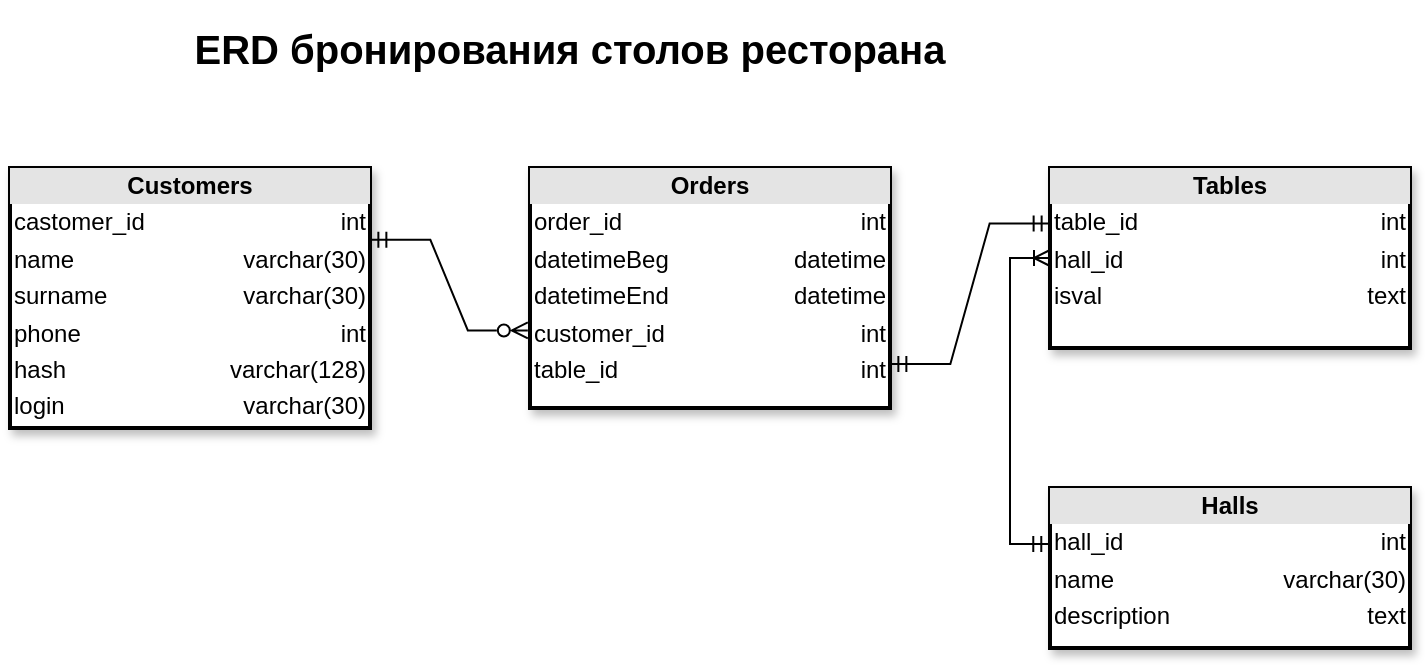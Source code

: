 <mxfile version="20.5.3" type="embed"><diagram id="23iRSUPoRavnBvh4doch" name="Page-1"><mxGraphModel dx="1270" dy="855" grid="1" gridSize="10" guides="1" tooltips="1" connect="1" arrows="1" fold="1" page="1" pageScale="1" pageWidth="827" pageHeight="1169" math="0" shadow="0"><root><mxCell id="0"/><mxCell id="1" parent="0"/><mxCell id="2" value="&lt;div style=&quot;text-align: center; box-sizing: border-box; width: 100%; background: rgb(228, 228, 228); padding: 2px;&quot;&gt;&lt;b&gt;Customers&lt;/b&gt;&lt;/div&gt;&lt;table style=&quot;width:100%;font-size:1em;&quot; cellpadding=&quot;2&quot; cellspacing=&quot;0&quot;&gt;&lt;tbody&gt;&lt;tr&gt;&lt;td&gt;castomer_id&lt;/td&gt;&lt;td style=&quot;text-align: right;&quot;&gt;int&lt;/td&gt;&lt;/tr&gt;&lt;tr&gt;&lt;td&gt;name&lt;/td&gt;&lt;td style=&quot;text-align: right;&quot;&gt;varchar(30)&lt;/td&gt;&lt;/tr&gt;&lt;tr&gt;&lt;td&gt;surname&lt;br&gt;&lt;/td&gt;&lt;td style=&quot;text-align: right;&quot;&gt;varchar(30)&lt;br&gt;&lt;/td&gt;&lt;/tr&gt;&lt;tr&gt;&lt;td&gt;phone&lt;br&gt;&lt;/td&gt;&lt;td style=&quot;text-align: right;&quot;&gt;int&lt;/td&gt;&lt;/tr&gt;&lt;tr&gt;&lt;td&gt;hash&lt;/td&gt;&lt;td style=&quot;text-align: right;&quot;&gt;varchar(128)&lt;/td&gt;&lt;/tr&gt;&lt;tr&gt;&lt;td&gt;login&lt;/td&gt;&lt;td style=&quot;text-align: right;&quot;&gt;varchar(30)&lt;/td&gt;&lt;/tr&gt;&lt;/tbody&gt;&lt;/table&gt;" style="verticalAlign=top;align=left;overflow=fill;html=1;strokeWidth=2;shadow=1;enumerate=0;comic=0;arcSize=12;" parent="1" vertex="1"><mxGeometry x="40" y="120" width="180" height="130" as="geometry"/></mxCell><mxCell id="16" style="edgeStyle=orthogonalEdgeStyle;rounded=0;orthogonalLoop=1;jettySize=auto;html=1;entryX=-0.002;entryY=0.35;entryDx=0;entryDy=0;entryPerimeter=0;startArrow=ERoneToMany;startFill=0;endArrow=ERmandOne;endFill=0;exitX=0;exitY=0.5;exitDx=0;exitDy=0;" parent="1" source="4" target="6" edge="1"><mxGeometry relative="1" as="geometry"/></mxCell><mxCell id="4" value="&lt;div style=&quot;text-align: center; box-sizing: border-box; width: 100%; background: rgb(228, 228, 228); padding: 2px;&quot;&gt;&lt;b&gt;Tables&lt;/b&gt;&lt;/div&gt;&lt;table style=&quot;width:100%;font-size:1em;&quot; cellpadding=&quot;2&quot; cellspacing=&quot;0&quot;&gt;&lt;tbody&gt;&lt;tr&gt;&lt;td&gt;table_id&lt;/td&gt;&lt;td style=&quot;text-align: right;&quot;&gt;int&lt;/td&gt;&lt;/tr&gt;&lt;tr&gt;&lt;td&gt;hall_id&lt;/td&gt;&lt;td style=&quot;text-align: right;&quot;&gt;int&lt;/td&gt;&lt;/tr&gt;&lt;tr&gt;&lt;td&gt;isval&lt;/td&gt;&lt;td style=&quot;text-align: right;&quot;&gt;text&lt;/td&gt;&lt;/tr&gt;&lt;tr&gt;&lt;td&gt;&lt;br&gt;&lt;/td&gt;&lt;td&gt;&lt;br&gt;&lt;/td&gt;&lt;/tr&gt;&lt;/tbody&gt;&lt;/table&gt;" style="verticalAlign=top;align=left;overflow=fill;html=1;strokeWidth=2;shadow=1;enumerate=0;comic=0;arcSize=12;" parent="1" vertex="1"><mxGeometry x="560" y="120" width="180" height="90" as="geometry"/></mxCell><mxCell id="6" value="&lt;div style=&quot;text-align: center; box-sizing: border-box; width: 100%; background: rgb(228, 228, 228); padding: 2px;&quot;&gt;&lt;b&gt;Halls&lt;/b&gt;&lt;/div&gt;&lt;table style=&quot;width:100%;font-size:1em;&quot; cellpadding=&quot;2&quot; cellspacing=&quot;0&quot;&gt;&lt;tbody&gt;&lt;tr&gt;&lt;td&gt;hall_id&lt;/td&gt;&lt;td style=&quot;text-align: right;&quot;&gt;int&lt;/td&gt;&lt;/tr&gt;&lt;tr&gt;&lt;td&gt;name&lt;/td&gt;&lt;td style=&quot;text-align: right;&quot;&gt;varchar(30)&lt;/td&gt;&lt;/tr&gt;&lt;tr&gt;&lt;td&gt;description&lt;br&gt;&lt;/td&gt;&lt;td style=&quot;text-align: right;&quot;&gt;text&lt;/td&gt;&lt;/tr&gt;&lt;/tbody&gt;&lt;/table&gt;" style="verticalAlign=top;align=left;overflow=fill;html=1;strokeWidth=2;shadow=1;enumerate=0;comic=0;arcSize=12;" parent="1" vertex="1"><mxGeometry x="560" y="280" width="180" height="80" as="geometry"/></mxCell><mxCell id="7" value="&lt;div style=&quot;text-align: center; box-sizing: border-box; width: 100%; background: rgb(228, 228, 228); padding: 2px;&quot;&gt;&lt;b&gt;Orders&lt;/b&gt;&lt;/div&gt;&lt;table style=&quot;width:100%;font-size:1em;&quot; cellpadding=&quot;2&quot; cellspacing=&quot;0&quot;&gt;&lt;tbody&gt;&lt;tr&gt;&lt;td&gt;order_id&lt;/td&gt;&lt;td style=&quot;text-align: right;&quot;&gt;int&lt;/td&gt;&lt;/tr&gt;&lt;tr&gt;&lt;td&gt;datetimeBeg&lt;/td&gt;&lt;td style=&quot;text-align: right;&quot;&gt;datetime&lt;/td&gt;&lt;/tr&gt;&lt;tr&gt;&lt;td&gt;datetimeEnd&lt;/td&gt;&lt;td style=&quot;text-align: right;&quot;&gt;datetime&lt;/td&gt;&lt;/tr&gt;&lt;tr&gt;&lt;td&gt;customer_id&lt;/td&gt;&lt;td style=&quot;text-align: right;&quot;&gt;int&lt;/td&gt;&lt;/tr&gt;&lt;tr&gt;&lt;td&gt;table_id&lt;br&gt;&lt;/td&gt;&lt;td style=&quot;text-align: right;&quot;&gt;int&lt;/td&gt;&lt;/tr&gt;&lt;/tbody&gt;&lt;/table&gt;" style="verticalAlign=top;align=left;overflow=fill;html=1;strokeWidth=2;shadow=1;enumerate=0;comic=0;arcSize=12;" parent="1" vertex="1"><mxGeometry x="300" y="120" width="180" height="120" as="geometry"/></mxCell><mxCell id="13" value="&lt;b&gt;&lt;font style=&quot;font-size: 20px;&quot;&gt;ERD бронирования столов ресторана&lt;/font&gt;&lt;/b&gt;" style="text;html=1;strokeColor=none;fillColor=none;align=center;verticalAlign=middle;whiteSpace=wrap;rounded=0;shadow=1;" parent="1" vertex="1"><mxGeometry x="130" y="40" width="380" height="40" as="geometry"/></mxCell><mxCell id="14" value="" style="edgeStyle=entityRelationEdgeStyle;fontSize=12;html=1;endArrow=ERzeroToMany;startArrow=ERmandOne;rounded=0;exitX=1.001;exitY=0.276;exitDx=0;exitDy=0;exitPerimeter=0;entryX=-0.006;entryY=0.677;entryDx=0;entryDy=0;entryPerimeter=0;endFill=0;" parent="1" source="2" target="7" edge="1"><mxGeometry width="100" height="100" relative="1" as="geometry"><mxPoint x="360" y="470" as="sourcePoint"/><mxPoint x="290" y="200" as="targetPoint"/></mxGeometry></mxCell><mxCell id="15" value="" style="edgeStyle=entityRelationEdgeStyle;fontSize=12;html=1;endArrow=ERmandOne;startArrow=ERmandOne;rounded=0;exitX=1.001;exitY=0.817;exitDx=0;exitDy=0;exitPerimeter=0;entryX=-0.001;entryY=0.308;entryDx=0;entryDy=0;entryPerimeter=0;" parent="1" source="7" target="4" edge="1"><mxGeometry width="100" height="100" relative="1" as="geometry"><mxPoint x="490" y="220" as="sourcePoint"/><mxPoint x="580" y="160" as="targetPoint"/></mxGeometry></mxCell></root></mxGraphModel></diagram></mxfile>